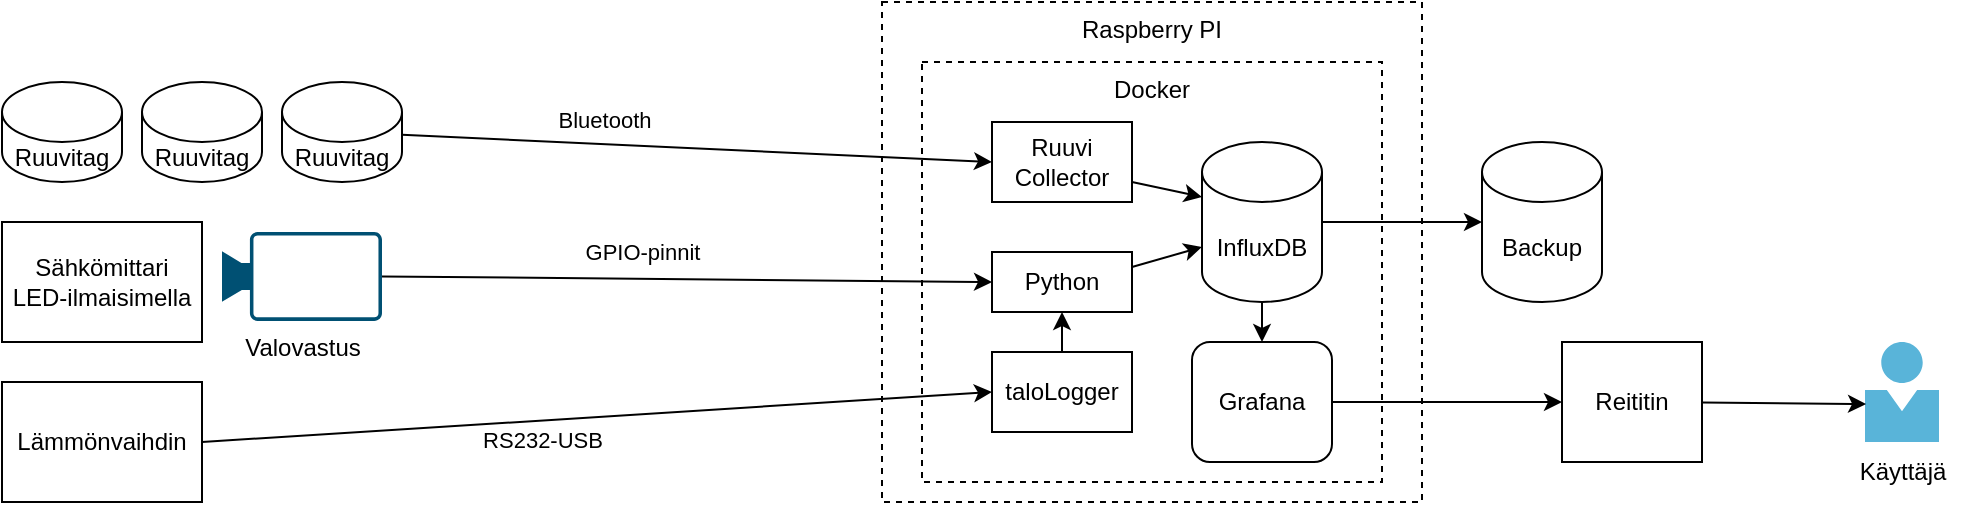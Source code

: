 <mxfile version="16.0.3" type="device"><diagram id="pST5sZ1mUaMK9CDZLsie" name="Page-1"><mxGraphModel dx="1185" dy="643" grid="1" gridSize="10" guides="1" tooltips="1" connect="1" arrows="1" fold="1" page="1" pageScale="1" pageWidth="1169" pageHeight="827" math="0" shadow="0"><root><mxCell id="0"/><mxCell id="1" parent="0"/><mxCell id="I4osUfgk0sCcd2gDG21r-2" value="&lt;span&gt;Raspberry PI&lt;/span&gt;" style="rounded=0;whiteSpace=wrap;html=1;dashed=1;align=center;verticalAlign=top;" parent="1" vertex="1"><mxGeometry x="460" y="160" width="270" height="250" as="geometry"/></mxCell><mxCell id="RDswXwh-rRWbe7VF82m2-1" value="&lt;span&gt;Docker&lt;/span&gt;" style="rounded=0;whiteSpace=wrap;html=1;dashed=1;align=center;verticalAlign=top;" vertex="1" parent="1"><mxGeometry x="480" y="190" width="230" height="210" as="geometry"/></mxCell><mxCell id="I4osUfgk0sCcd2gDG21r-7" style="edgeStyle=orthogonalEdgeStyle;rounded=0;orthogonalLoop=1;jettySize=auto;html=1;entryX=0;entryY=0.5;entryDx=0;entryDy=0;entryPerimeter=0;" parent="1" source="I4osUfgk0sCcd2gDG21r-3" target="I4osUfgk0sCcd2gDG21r-6" edge="1"><mxGeometry relative="1" as="geometry"/></mxCell><mxCell id="I4osUfgk0sCcd2gDG21r-3" value="InfluxDB" style="shape=cylinder3;whiteSpace=wrap;html=1;boundedLbl=1;backgroundOutline=1;size=15;" parent="1" vertex="1"><mxGeometry x="620" y="230" width="60" height="80" as="geometry"/></mxCell><mxCell id="I4osUfgk0sCcd2gDG21r-32" style="edgeStyle=none;rounded=0;orthogonalLoop=1;jettySize=auto;html=1;" parent="1" source="I4osUfgk0sCcd2gDG21r-4" target="I4osUfgk0sCcd2gDG21r-31" edge="1"><mxGeometry relative="1" as="geometry"/></mxCell><mxCell id="I4osUfgk0sCcd2gDG21r-4" value="Grafana" style="rounded=1;whiteSpace=wrap;html=1;align=center;verticalAlign=middle;" parent="1" vertex="1"><mxGeometry x="615" y="330" width="70" height="60" as="geometry"/></mxCell><mxCell id="I4osUfgk0sCcd2gDG21r-6" value="Backup" style="shape=cylinder3;whiteSpace=wrap;html=1;boundedLbl=1;backgroundOutline=1;size=15;" parent="1" vertex="1"><mxGeometry x="760" y="230" width="60" height="80" as="geometry"/></mxCell><mxCell id="I4osUfgk0sCcd2gDG21r-18" style="edgeStyle=none;rounded=0;orthogonalLoop=1;jettySize=auto;html=1;entryX=0;entryY=0;entryDx=0;entryDy=52.5;entryPerimeter=0;exitX=1;exitY=0.25;exitDx=0;exitDy=0;" parent="1" source="I4osUfgk0sCcd2gDG21r-8" target="I4osUfgk0sCcd2gDG21r-3" edge="1"><mxGeometry relative="1" as="geometry"/></mxCell><mxCell id="I4osUfgk0sCcd2gDG21r-8" value="Python" style="rounded=0;whiteSpace=wrap;html=1;align=center;verticalAlign=middle;" parent="1" vertex="1"><mxGeometry x="515" y="285" width="70" height="30" as="geometry"/></mxCell><mxCell id="I4osUfgk0sCcd2gDG21r-10" style="rounded=0;orthogonalLoop=1;jettySize=auto;html=1;entryX=0;entryY=0.5;entryDx=0;entryDy=0;" parent="1" source="I4osUfgk0sCcd2gDG21r-9" target="I4osUfgk0sCcd2gDG21r-37" edge="1"><mxGeometry relative="1" as="geometry"><mxPoint x="350" y="225" as="targetPoint"/></mxGeometry></mxCell><mxCell id="I4osUfgk0sCcd2gDG21r-11" value="Bluetooth" style="edgeLabel;html=1;align=center;verticalAlign=middle;resizable=0;points=[];" parent="I4osUfgk0sCcd2gDG21r-10" vertex="1" connectable="0"><mxGeometry x="-0.445" y="-1" relative="1" as="geometry"><mxPoint x="19" y="-12" as="offset"/></mxGeometry></mxCell><mxCell id="I4osUfgk0sCcd2gDG21r-9" value="Ruuvitag" style="shape=cylinder3;whiteSpace=wrap;html=1;boundedLbl=1;backgroundOutline=1;size=15;align=center;verticalAlign=middle;" parent="1" vertex="1"><mxGeometry x="160" y="200" width="60" height="50" as="geometry"/></mxCell><mxCell id="I4osUfgk0sCcd2gDG21r-12" value="Sähkömittari&lt;br&gt;LED-ilmaisimella" style="rounded=0;whiteSpace=wrap;html=1;align=center;verticalAlign=middle;" parent="1" vertex="1"><mxGeometry x="20" y="270" width="100" height="60" as="geometry"/></mxCell><mxCell id="I4osUfgk0sCcd2gDG21r-13" value="Ruuvitag" style="shape=cylinder3;whiteSpace=wrap;html=1;boundedLbl=1;backgroundOutline=1;size=15;align=center;verticalAlign=middle;" parent="1" vertex="1"><mxGeometry x="90" y="200" width="60" height="50" as="geometry"/></mxCell><mxCell id="I4osUfgk0sCcd2gDG21r-14" value="Ruuvitag" style="shape=cylinder3;whiteSpace=wrap;html=1;boundedLbl=1;backgroundOutline=1;size=15;align=center;verticalAlign=middle;" parent="1" vertex="1"><mxGeometry x="20" y="200" width="60" height="50" as="geometry"/></mxCell><mxCell id="I4osUfgk0sCcd2gDG21r-16" style="rounded=0;orthogonalLoop=1;jettySize=auto;html=1;entryX=0;entryY=0.5;entryDx=0;entryDy=0;exitX=1;exitY=0.5;exitDx=0;exitDy=0;exitPerimeter=0;" parent="1" source="I4osUfgk0sCcd2gDG21r-20" target="I4osUfgk0sCcd2gDG21r-8" edge="1"><mxGeometry relative="1" as="geometry"><mxPoint x="420" y="320" as="targetPoint"/><mxPoint x="240" y="280" as="sourcePoint"/></mxGeometry></mxCell><mxCell id="I4osUfgk0sCcd2gDG21r-17" value="GPIO-pinnit" style="edgeLabel;html=1;align=center;verticalAlign=middle;resizable=0;points=[];" parent="I4osUfgk0sCcd2gDG21r-16" vertex="1" connectable="0"><mxGeometry x="-0.445" y="-1" relative="1" as="geometry"><mxPoint x="45" y="-14" as="offset"/></mxGeometry></mxCell><mxCell id="I4osUfgk0sCcd2gDG21r-20" value="Valovastus" style="points=[[0,0.5,0],[0.19,0.02,0],[0.59,0,0],[0.985,0.02,0],[1,0.5,0],[0.985,0.98,0],[0.59,1,0],[0.19,0.98,0]];verticalLabelPosition=bottom;html=1;verticalAlign=top;aspect=fixed;align=center;pointerEvents=1;shape=mxgraph.cisco19.camera;fillColor=#005073;strokeColor=none;" parent="1" vertex="1"><mxGeometry x="130" y="275" width="80" height="44.44" as="geometry"/></mxCell><mxCell id="I4osUfgk0sCcd2gDG21r-21" style="edgeStyle=orthogonalEdgeStyle;rounded=0;orthogonalLoop=1;jettySize=auto;html=1;entryX=0.5;entryY=0;entryDx=0;entryDy=0;" parent="1" target="I4osUfgk0sCcd2gDG21r-4" edge="1"><mxGeometry relative="1" as="geometry"><mxPoint x="650" y="310" as="sourcePoint"/><mxPoint x="790" y="280" as="targetPoint"/></mxGeometry></mxCell><mxCell id="I4osUfgk0sCcd2gDG21r-26" value="" style="aspect=fixed;html=1;points=[];align=center;image;fontSize=12;image=img/lib/mscae/Person.svg;" parent="1" vertex="1"><mxGeometry x="951.5" y="330" width="37" height="50" as="geometry"/></mxCell><mxCell id="I4osUfgk0sCcd2gDG21r-27" value="Lämmönvaihdin" style="rounded=0;whiteSpace=wrap;html=1;align=center;verticalAlign=middle;" parent="1" vertex="1"><mxGeometry x="20" y="350" width="100" height="60" as="geometry"/></mxCell><mxCell id="I4osUfgk0sCcd2gDG21r-28" style="rounded=0;orthogonalLoop=1;jettySize=auto;html=1;exitX=1;exitY=0.5;exitDx=0;exitDy=0;entryX=0;entryY=0.5;entryDx=0;entryDy=0;" parent="1" source="I4osUfgk0sCcd2gDG21r-27" target="I4osUfgk0sCcd2gDG21r-35" edge="1"><mxGeometry relative="1" as="geometry"><mxPoint x="510" y="290" as="targetPoint"/><mxPoint x="220" y="307.22" as="sourcePoint"/></mxGeometry></mxCell><mxCell id="I4osUfgk0sCcd2gDG21r-29" value="RS232-USB" style="edgeLabel;html=1;align=center;verticalAlign=middle;resizable=0;points=[];" parent="I4osUfgk0sCcd2gDG21r-28" vertex="1" connectable="0"><mxGeometry x="-0.445" y="-1" relative="1" as="geometry"><mxPoint x="60" y="5" as="offset"/></mxGeometry></mxCell><mxCell id="I4osUfgk0sCcd2gDG21r-30" value="Käyttäjä" style="text;html=1;align=center;verticalAlign=middle;resizable=0;points=[];autosize=1;strokeColor=none;" parent="1" vertex="1"><mxGeometry x="940" y="385" width="60" height="20" as="geometry"/></mxCell><mxCell id="I4osUfgk0sCcd2gDG21r-33" style="edgeStyle=none;rounded=0;orthogonalLoop=1;jettySize=auto;html=1;entryX=0.014;entryY=0.62;entryDx=0;entryDy=0;entryPerimeter=0;" parent="1" source="I4osUfgk0sCcd2gDG21r-31" target="I4osUfgk0sCcd2gDG21r-26" edge="1"><mxGeometry relative="1" as="geometry"/></mxCell><mxCell id="I4osUfgk0sCcd2gDG21r-31" value="Reititin" style="rounded=0;whiteSpace=wrap;html=1;align=center;verticalAlign=middle;" parent="1" vertex="1"><mxGeometry x="800" y="330" width="70" height="60" as="geometry"/></mxCell><mxCell id="I4osUfgk0sCcd2gDG21r-36" style="edgeStyle=none;rounded=0;orthogonalLoop=1;jettySize=auto;html=1;entryX=0.5;entryY=1;entryDx=0;entryDy=0;" parent="1" source="I4osUfgk0sCcd2gDG21r-35" target="I4osUfgk0sCcd2gDG21r-8" edge="1"><mxGeometry relative="1" as="geometry"/></mxCell><mxCell id="I4osUfgk0sCcd2gDG21r-35" value="taloLogger" style="rounded=0;whiteSpace=wrap;html=1;align=center;verticalAlign=middle;" parent="1" vertex="1"><mxGeometry x="515" y="335" width="70" height="40" as="geometry"/></mxCell><mxCell id="I4osUfgk0sCcd2gDG21r-37" value="Ruuvi&lt;br&gt;Collector" style="rounded=0;whiteSpace=wrap;html=1;align=center;verticalAlign=middle;" parent="1" vertex="1"><mxGeometry x="515" y="220" width="70" height="40" as="geometry"/></mxCell><mxCell id="I4osUfgk0sCcd2gDG21r-38" style="edgeStyle=none;rounded=0;orthogonalLoop=1;jettySize=auto;html=1;entryX=0;entryY=0;entryDx=0;entryDy=27.5;entryPerimeter=0;exitX=1;exitY=0.75;exitDx=0;exitDy=0;" parent="1" source="I4osUfgk0sCcd2gDG21r-37" target="I4osUfgk0sCcd2gDG21r-3" edge="1"><mxGeometry relative="1" as="geometry"><mxPoint x="595" y="302.5" as="sourcePoint"/><mxPoint x="630" y="280" as="targetPoint"/></mxGeometry></mxCell><mxCell id="I4osUfgk0sCcd2gDG21r-39" style="edgeStyle=none;rounded=0;orthogonalLoop=1;jettySize=auto;html=1;exitX=0.5;exitY=1;exitDx=0;exitDy=0;" parent="1" source="I4osUfgk0sCcd2gDG21r-2" target="I4osUfgk0sCcd2gDG21r-2" edge="1"><mxGeometry relative="1" as="geometry"/></mxCell></root></mxGraphModel></diagram></mxfile>